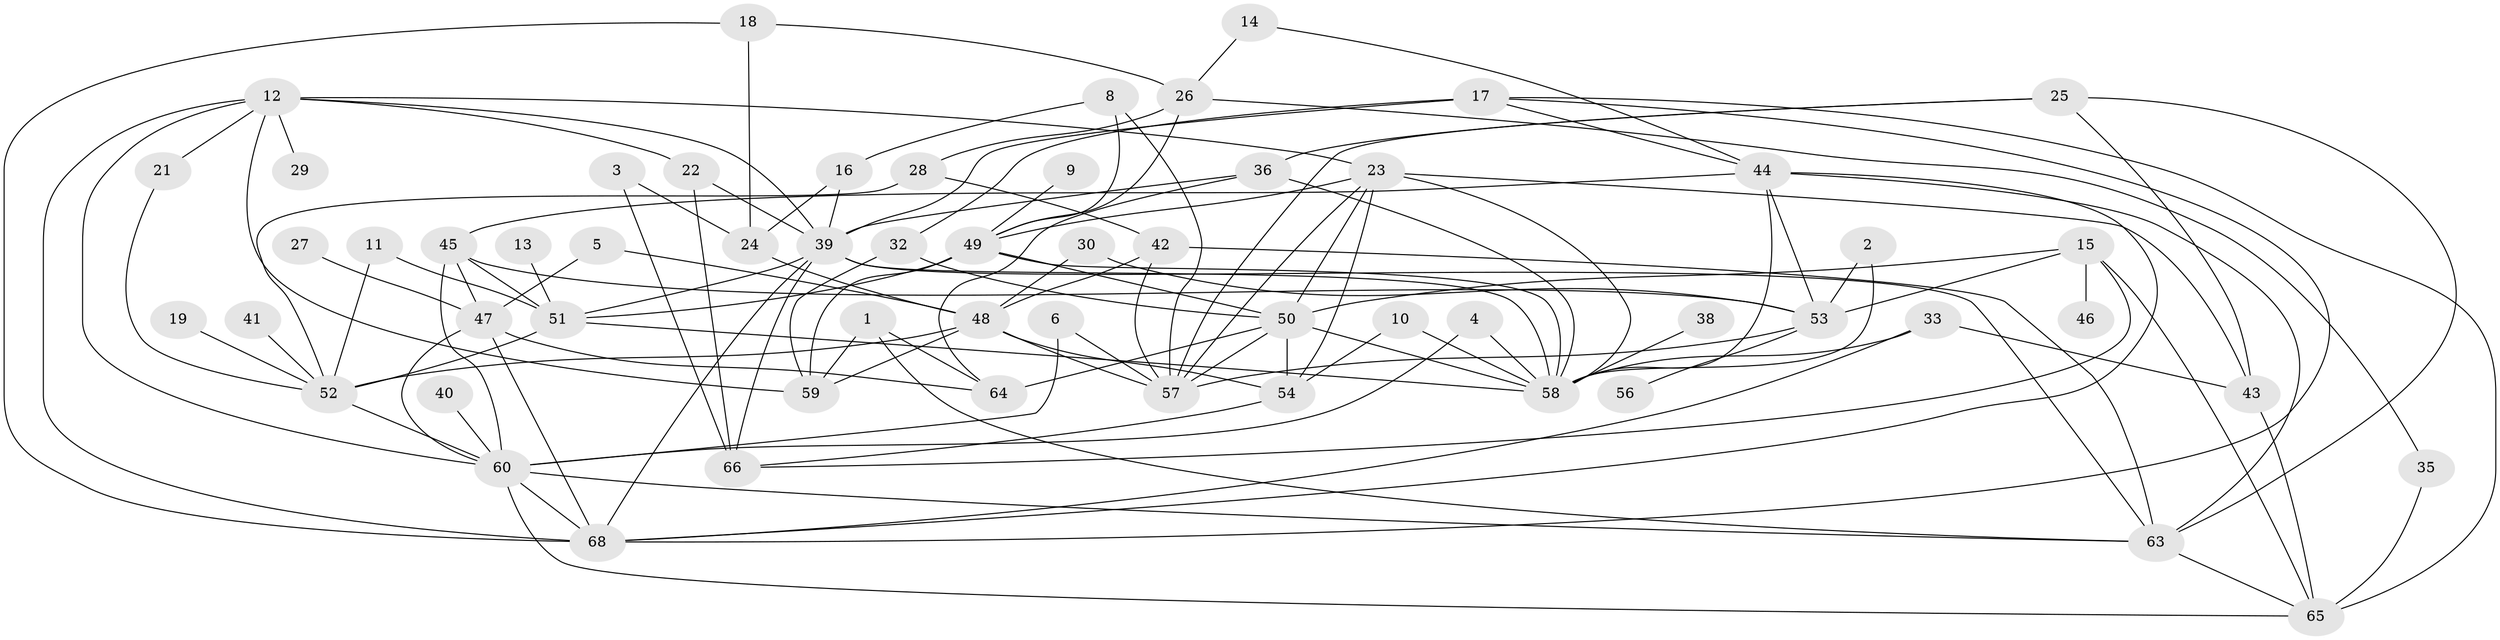 // original degree distribution, {6: 0.058823529411764705, 2: 0.23529411764705882, 1: 0.11029411764705882, 3: 0.2647058823529412, 5: 0.058823529411764705, 4: 0.19117647058823528, 0: 0.0661764705882353, 8: 0.007352941176470588, 7: 0.007352941176470588}
// Generated by graph-tools (version 1.1) at 2025/49/03/09/25 03:49:04]
// undirected, 59 vertices, 125 edges
graph export_dot {
graph [start="1"]
  node [color=gray90,style=filled];
  1;
  2;
  3;
  4;
  5;
  6;
  8;
  9;
  10;
  11;
  12;
  13;
  14;
  15;
  16;
  17;
  18;
  19;
  21;
  22;
  23;
  24;
  25;
  26;
  27;
  28;
  29;
  30;
  32;
  33;
  35;
  36;
  38;
  39;
  40;
  41;
  42;
  43;
  44;
  45;
  46;
  47;
  48;
  49;
  50;
  51;
  52;
  53;
  54;
  56;
  57;
  58;
  59;
  60;
  63;
  64;
  65;
  66;
  68;
  1 -- 59 [weight=1.0];
  1 -- 63 [weight=1.0];
  1 -- 64 [weight=1.0];
  2 -- 53 [weight=1.0];
  2 -- 58 [weight=1.0];
  3 -- 24 [weight=1.0];
  3 -- 66 [weight=1.0];
  4 -- 58 [weight=1.0];
  4 -- 60 [weight=1.0];
  5 -- 47 [weight=1.0];
  5 -- 48 [weight=1.0];
  6 -- 57 [weight=1.0];
  6 -- 60 [weight=1.0];
  8 -- 16 [weight=1.0];
  8 -- 49 [weight=1.0];
  8 -- 57 [weight=1.0];
  9 -- 49 [weight=1.0];
  10 -- 54 [weight=1.0];
  10 -- 58 [weight=1.0];
  11 -- 51 [weight=1.0];
  11 -- 52 [weight=1.0];
  12 -- 21 [weight=1.0];
  12 -- 22 [weight=1.0];
  12 -- 23 [weight=1.0];
  12 -- 29 [weight=1.0];
  12 -- 39 [weight=1.0];
  12 -- 59 [weight=1.0];
  12 -- 60 [weight=1.0];
  12 -- 68 [weight=1.0];
  13 -- 51 [weight=2.0];
  14 -- 26 [weight=1.0];
  14 -- 44 [weight=1.0];
  15 -- 46 [weight=1.0];
  15 -- 50 [weight=1.0];
  15 -- 53 [weight=1.0];
  15 -- 65 [weight=1.0];
  15 -- 66 [weight=1.0];
  16 -- 24 [weight=1.0];
  16 -- 39 [weight=1.0];
  17 -- 32 [weight=1.0];
  17 -- 39 [weight=2.0];
  17 -- 44 [weight=1.0];
  17 -- 65 [weight=1.0];
  17 -- 68 [weight=1.0];
  18 -- 24 [weight=1.0];
  18 -- 26 [weight=1.0];
  18 -- 68 [weight=1.0];
  19 -- 52 [weight=1.0];
  21 -- 52 [weight=1.0];
  22 -- 39 [weight=1.0];
  22 -- 66 [weight=1.0];
  23 -- 43 [weight=1.0];
  23 -- 49 [weight=1.0];
  23 -- 50 [weight=1.0];
  23 -- 54 [weight=1.0];
  23 -- 57 [weight=1.0];
  23 -- 58 [weight=1.0];
  24 -- 48 [weight=1.0];
  25 -- 36 [weight=1.0];
  25 -- 43 [weight=1.0];
  25 -- 57 [weight=1.0];
  25 -- 63 [weight=1.0];
  26 -- 28 [weight=1.0];
  26 -- 35 [weight=1.0];
  26 -- 49 [weight=1.0];
  27 -- 47 [weight=1.0];
  28 -- 42 [weight=1.0];
  28 -- 52 [weight=1.0];
  30 -- 48 [weight=1.0];
  30 -- 53 [weight=1.0];
  32 -- 50 [weight=1.0];
  32 -- 59 [weight=1.0];
  33 -- 43 [weight=1.0];
  33 -- 58 [weight=1.0];
  33 -- 68 [weight=1.0];
  35 -- 65 [weight=1.0];
  36 -- 39 [weight=1.0];
  36 -- 58 [weight=1.0];
  36 -- 64 [weight=1.0];
  38 -- 58 [weight=1.0];
  39 -- 51 [weight=1.0];
  39 -- 58 [weight=1.0];
  39 -- 63 [weight=1.0];
  39 -- 66 [weight=1.0];
  39 -- 68 [weight=1.0];
  40 -- 60 [weight=1.0];
  41 -- 52 [weight=1.0];
  42 -- 48 [weight=1.0];
  42 -- 57 [weight=1.0];
  42 -- 63 [weight=1.0];
  43 -- 65 [weight=1.0];
  44 -- 45 [weight=1.0];
  44 -- 53 [weight=1.0];
  44 -- 58 [weight=1.0];
  44 -- 63 [weight=1.0];
  44 -- 68 [weight=1.0];
  45 -- 47 [weight=1.0];
  45 -- 51 [weight=2.0];
  45 -- 53 [weight=1.0];
  45 -- 60 [weight=1.0];
  47 -- 60 [weight=1.0];
  47 -- 64 [weight=1.0];
  47 -- 68 [weight=1.0];
  48 -- 52 [weight=1.0];
  48 -- 54 [weight=1.0];
  48 -- 57 [weight=1.0];
  48 -- 59 [weight=1.0];
  49 -- 50 [weight=1.0];
  49 -- 51 [weight=1.0];
  49 -- 58 [weight=1.0];
  49 -- 59 [weight=1.0];
  50 -- 54 [weight=1.0];
  50 -- 57 [weight=1.0];
  50 -- 58 [weight=1.0];
  50 -- 64 [weight=1.0];
  51 -- 52 [weight=1.0];
  51 -- 58 [weight=1.0];
  52 -- 60 [weight=1.0];
  53 -- 56 [weight=1.0];
  53 -- 57 [weight=1.0];
  54 -- 66 [weight=1.0];
  60 -- 63 [weight=1.0];
  60 -- 65 [weight=1.0];
  60 -- 68 [weight=1.0];
  63 -- 65 [weight=1.0];
}
